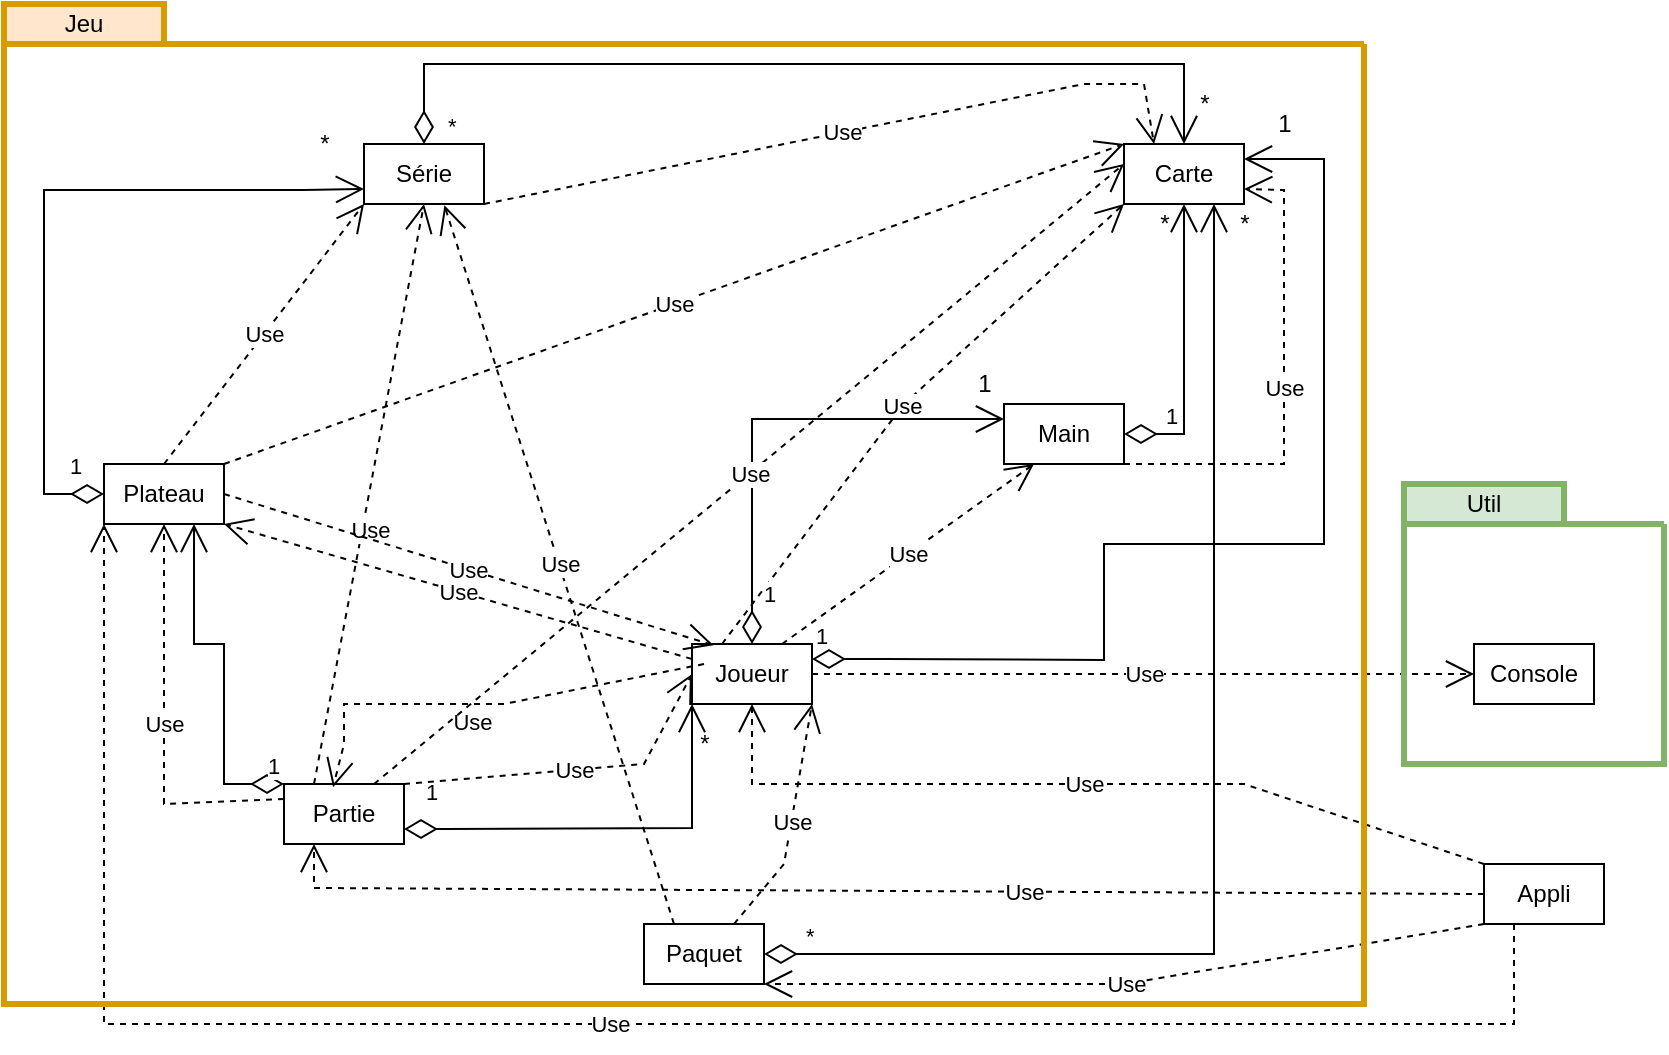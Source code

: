 <mxfile version="17.1.0" type="github">
  <diagram id="C5RBs43oDa-KdzZeNtuy" name="Page-1">
    <mxGraphModel dx="1185" dy="638" grid="1" gridSize="10" guides="1" tooltips="1" connect="1" arrows="1" fold="1" page="1" pageScale="1" pageWidth="827" pageHeight="1169" math="0" shadow="0">
      <root>
        <mxCell id="WIyWlLk6GJQsqaUBKTNV-0" />
        <mxCell id="WIyWlLk6GJQsqaUBKTNV-1" parent="WIyWlLk6GJQsqaUBKTNV-0" />
        <mxCell id="-F7onKCHbFlTFxF6Y8K6-0" value="Série" style="rounded=0;whiteSpace=wrap;html=1;" vertex="1" parent="WIyWlLk6GJQsqaUBKTNV-1">
          <mxGeometry x="220" y="140" width="60" height="30" as="geometry" />
        </mxCell>
        <mxCell id="-F7onKCHbFlTFxF6Y8K6-1" value="Plateau" style="rounded=0;whiteSpace=wrap;html=1;" vertex="1" parent="WIyWlLk6GJQsqaUBKTNV-1">
          <mxGeometry x="90" y="300" width="60" height="30" as="geometry" />
        </mxCell>
        <mxCell id="-F7onKCHbFlTFxF6Y8K6-2" value="&lt;span style=&quot;font-weight: normal&quot;&gt;Carte&lt;/span&gt;" style="rounded=0;whiteSpace=wrap;html=1;fontStyle=1" vertex="1" parent="WIyWlLk6GJQsqaUBKTNV-1">
          <mxGeometry x="600" y="140" width="60" height="30" as="geometry" />
        </mxCell>
        <mxCell id="-F7onKCHbFlTFxF6Y8K6-3" value="Main" style="rounded=0;whiteSpace=wrap;html=1;" vertex="1" parent="WIyWlLk6GJQsqaUBKTNV-1">
          <mxGeometry x="540" y="270" width="60" height="30" as="geometry" />
        </mxCell>
        <mxCell id="-F7onKCHbFlTFxF6Y8K6-5" value="Joueur" style="rounded=0;whiteSpace=wrap;html=1;" vertex="1" parent="WIyWlLk6GJQsqaUBKTNV-1">
          <mxGeometry x="384" y="390" width="60" height="30" as="geometry" />
        </mxCell>
        <mxCell id="-F7onKCHbFlTFxF6Y8K6-6" value="Appli" style="rounded=0;whiteSpace=wrap;html=1;" vertex="1" parent="WIyWlLk6GJQsqaUBKTNV-1">
          <mxGeometry x="780" y="500" width="60" height="30" as="geometry" />
        </mxCell>
        <mxCell id="-F7onKCHbFlTFxF6Y8K6-8" value="Use" style="endArrow=open;endSize=12;dashed=1;html=1;rounded=0;exitX=0;exitY=1;exitDx=0;exitDy=0;entryX=1;entryY=1;entryDx=0;entryDy=0;" edge="1" parent="WIyWlLk6GJQsqaUBKTNV-1" source="-F7onKCHbFlTFxF6Y8K6-6" target="-F7onKCHbFlTFxF6Y8K6-9">
          <mxGeometry width="160" relative="1" as="geometry">
            <mxPoint x="240" y="635" as="sourcePoint" />
            <mxPoint x="390" y="629.66" as="targetPoint" />
            <Array as="points">
              <mxPoint x="600" y="560" />
            </Array>
          </mxGeometry>
        </mxCell>
        <mxCell id="-F7onKCHbFlTFxF6Y8K6-9" value="Paquet" style="rounded=0;whiteSpace=wrap;html=1;" vertex="1" parent="WIyWlLk6GJQsqaUBKTNV-1">
          <mxGeometry x="360" y="530" width="60" height="30" as="geometry" />
        </mxCell>
        <mxCell id="-F7onKCHbFlTFxF6Y8K6-12" value="Use" style="endArrow=open;endSize=12;dashed=1;html=1;rounded=0;exitX=0;exitY=0;exitDx=0;exitDy=0;entryX=0.5;entryY=1;entryDx=0;entryDy=0;" edge="1" parent="WIyWlLk6GJQsqaUBKTNV-1" source="-F7onKCHbFlTFxF6Y8K6-6" target="-F7onKCHbFlTFxF6Y8K6-5">
          <mxGeometry width="160" relative="1" as="geometry">
            <mxPoint x="354" y="440" as="sourcePoint" />
            <mxPoint x="284" y="380" as="targetPoint" />
            <Array as="points">
              <mxPoint x="660" y="460" />
              <mxPoint x="414" y="460" />
            </Array>
          </mxGeometry>
        </mxCell>
        <mxCell id="-F7onKCHbFlTFxF6Y8K6-14" value="Use" style="endArrow=open;endSize=12;dashed=1;html=1;rounded=0;exitX=0.25;exitY=1;exitDx=0;exitDy=0;" edge="1" parent="WIyWlLk6GJQsqaUBKTNV-1" source="-F7onKCHbFlTFxF6Y8K6-6">
          <mxGeometry width="160" relative="1" as="geometry">
            <mxPoint x="474" y="470" as="sourcePoint" />
            <mxPoint x="90" y="330" as="targetPoint" />
            <Array as="points">
              <mxPoint x="795" y="580" />
              <mxPoint x="510" y="580" />
              <mxPoint x="90" y="580" />
            </Array>
          </mxGeometry>
        </mxCell>
        <mxCell id="-F7onKCHbFlTFxF6Y8K6-17" value="Use" style="endArrow=open;endSize=12;dashed=1;html=1;rounded=0;exitX=1;exitY=0.5;exitDx=0;exitDy=0;entryX=0;entryY=0.5;entryDx=0;entryDy=0;" edge="1" parent="WIyWlLk6GJQsqaUBKTNV-1" source="-F7onKCHbFlTFxF6Y8K6-5" target="-F7onKCHbFlTFxF6Y8K6-4">
          <mxGeometry width="160" relative="1" as="geometry">
            <mxPoint x="384" y="330" as="sourcePoint" />
            <mxPoint x="544" y="330" as="targetPoint" />
          </mxGeometry>
        </mxCell>
        <mxCell id="-F7onKCHbFlTFxF6Y8K6-19" value="&lt;span style=&quot;font-weight: normal&quot;&gt;Partie&lt;/span&gt;" style="rounded=0;whiteSpace=wrap;html=1;fontStyle=1" vertex="1" parent="WIyWlLk6GJQsqaUBKTNV-1">
          <mxGeometry x="180" y="460" width="60" height="30" as="geometry" />
        </mxCell>
        <mxCell id="-F7onKCHbFlTFxF6Y8K6-21" value="Use" style="endArrow=open;endSize=12;dashed=1;html=1;rounded=0;entryX=0.25;entryY=1;entryDx=0;entryDy=0;exitX=0;exitY=0.5;exitDx=0;exitDy=0;" edge="1" parent="WIyWlLk6GJQsqaUBKTNV-1" source="-F7onKCHbFlTFxF6Y8K6-6" target="-F7onKCHbFlTFxF6Y8K6-19">
          <mxGeometry x="-0.242" width="160" relative="1" as="geometry">
            <mxPoint x="130" y="610" as="sourcePoint" />
            <mxPoint x="430" y="460" as="targetPoint" />
            <Array as="points">
              <mxPoint x="195" y="512" />
            </Array>
            <mxPoint as="offset" />
          </mxGeometry>
        </mxCell>
        <mxCell id="-F7onKCHbFlTFxF6Y8K6-28" value="1" style="endArrow=open;html=1;endSize=12;startArrow=diamondThin;startSize=14;startFill=0;edgeStyle=orthogonalEdgeStyle;align=left;verticalAlign=bottom;rounded=0;exitX=0;exitY=0;exitDx=0;exitDy=0;entryX=0.75;entryY=1;entryDx=0;entryDy=0;" edge="1" parent="WIyWlLk6GJQsqaUBKTNV-1" source="-F7onKCHbFlTFxF6Y8K6-19" target="-F7onKCHbFlTFxF6Y8K6-1">
          <mxGeometry x="-0.886" relative="1" as="geometry">
            <mxPoint x="350" y="350" as="sourcePoint" />
            <mxPoint x="510" y="350" as="targetPoint" />
            <Array as="points">
              <mxPoint x="150" y="460" />
              <mxPoint x="150" y="390" />
              <mxPoint x="135" y="390" />
            </Array>
            <mxPoint as="offset" />
          </mxGeometry>
        </mxCell>
        <mxCell id="-F7onKCHbFlTFxF6Y8K6-30" value="Use" style="endArrow=open;endSize=12;dashed=1;html=1;rounded=0;entryX=0.67;entryY=1.021;entryDx=0;entryDy=0;entryPerimeter=0;exitX=0.25;exitY=0;exitDx=0;exitDy=0;" edge="1" parent="WIyWlLk6GJQsqaUBKTNV-1" source="-F7onKCHbFlTFxF6Y8K6-9" target="-F7onKCHbFlTFxF6Y8K6-0">
          <mxGeometry width="160" relative="1" as="geometry">
            <mxPoint x="700" y="410" as="sourcePoint" />
            <mxPoint x="510" y="350" as="targetPoint" />
          </mxGeometry>
        </mxCell>
        <mxCell id="-F7onKCHbFlTFxF6Y8K6-31" value="Use" style="endArrow=open;endSize=12;dashed=1;html=1;rounded=0;exitX=0.75;exitY=0;exitDx=0;exitDy=0;entryX=1;entryY=1;entryDx=0;entryDy=0;" edge="1" parent="WIyWlLk6GJQsqaUBKTNV-1" source="-F7onKCHbFlTFxF6Y8K6-9" target="-F7onKCHbFlTFxF6Y8K6-5">
          <mxGeometry width="160" relative="1" as="geometry">
            <mxPoint x="350" y="350" as="sourcePoint" />
            <mxPoint x="460" y="420" as="targetPoint" />
            <Array as="points">
              <mxPoint x="430" y="500" />
            </Array>
          </mxGeometry>
        </mxCell>
        <mxCell id="-F7onKCHbFlTFxF6Y8K6-32" value="*" style="endArrow=open;html=1;endSize=12;startArrow=diamondThin;startSize=14;startFill=0;edgeStyle=orthogonalEdgeStyle;align=left;verticalAlign=bottom;rounded=0;exitX=1;exitY=0.5;exitDx=0;exitDy=0;entryX=0.75;entryY=1;entryDx=0;entryDy=0;" edge="1" parent="WIyWlLk6GJQsqaUBKTNV-1" source="-F7onKCHbFlTFxF6Y8K6-9" target="-F7onKCHbFlTFxF6Y8K6-2">
          <mxGeometry x="-0.936" relative="1" as="geometry">
            <mxPoint x="350" y="350" as="sourcePoint" />
            <mxPoint x="650" y="190" as="targetPoint" />
            <Array as="points">
              <mxPoint x="645" y="545" />
            </Array>
            <mxPoint as="offset" />
          </mxGeometry>
        </mxCell>
        <mxCell id="-F7onKCHbFlTFxF6Y8K6-34" value="Use" style="endArrow=open;endSize=12;dashed=1;html=1;rounded=0;exitX=0;exitY=0.25;exitDx=0;exitDy=0;entryX=1;entryY=1;entryDx=0;entryDy=0;" edge="1" parent="WIyWlLk6GJQsqaUBKTNV-1" source="-F7onKCHbFlTFxF6Y8K6-5" target="-F7onKCHbFlTFxF6Y8K6-1">
          <mxGeometry width="160" relative="1" as="geometry">
            <mxPoint x="276" y="410" as="sourcePoint" />
            <mxPoint x="436" y="410" as="targetPoint" />
          </mxGeometry>
        </mxCell>
        <mxCell id="-F7onKCHbFlTFxF6Y8K6-35" value="Use" style="endArrow=open;endSize=12;dashed=1;html=1;rounded=0;entryX=0;entryY=1;entryDx=0;entryDy=0;exitX=0.25;exitY=0;exitDx=0;exitDy=0;" edge="1" parent="WIyWlLk6GJQsqaUBKTNV-1" source="-F7onKCHbFlTFxF6Y8K6-5" target="-F7onKCHbFlTFxF6Y8K6-2">
          <mxGeometry width="160" relative="1" as="geometry">
            <mxPoint x="350" y="420" as="sourcePoint" />
            <mxPoint x="510" y="420" as="targetPoint" />
            <Array as="points">
              <mxPoint x="490" y="270" />
            </Array>
          </mxGeometry>
        </mxCell>
        <mxCell id="-F7onKCHbFlTFxF6Y8K6-36" value="Use" style="endArrow=open;endSize=12;dashed=1;html=1;rounded=0;entryX=0.409;entryY=0.055;entryDx=0;entryDy=0;entryPerimeter=0;" edge="1" parent="WIyWlLk6GJQsqaUBKTNV-1" target="-F7onKCHbFlTFxF6Y8K6-19">
          <mxGeometry x="0.048" y="9" width="160" relative="1" as="geometry">
            <mxPoint x="390" y="400" as="sourcePoint" />
            <mxPoint x="250" y="460" as="targetPoint" />
            <Array as="points">
              <mxPoint x="290" y="420" />
              <mxPoint x="210" y="420" />
              <mxPoint x="210" y="440" />
            </Array>
            <mxPoint as="offset" />
          </mxGeometry>
        </mxCell>
        <mxCell id="-F7onKCHbFlTFxF6Y8K6-38" value="1" style="endArrow=open;html=1;endSize=12;startArrow=diamondThin;startSize=14;startFill=0;edgeStyle=orthogonalEdgeStyle;align=left;verticalAlign=bottom;rounded=0;exitX=1;exitY=0.75;exitDx=0;exitDy=0;entryX=0;entryY=1;entryDx=0;entryDy=0;" edge="1" parent="WIyWlLk6GJQsqaUBKTNV-1" source="-F7onKCHbFlTFxF6Y8K6-19" target="-F7onKCHbFlTFxF6Y8K6-5">
          <mxGeometry x="-0.912" y="10" relative="1" as="geometry">
            <mxPoint x="350" y="420" as="sourcePoint" />
            <mxPoint x="420" y="410" as="targetPoint" />
            <Array as="points">
              <mxPoint x="260" y="482" />
              <mxPoint x="430" y="482" />
            </Array>
            <mxPoint as="offset" />
          </mxGeometry>
        </mxCell>
        <mxCell id="-F7onKCHbFlTFxF6Y8K6-39" value="Use" style="endArrow=open;endSize=12;dashed=1;html=1;rounded=0;exitX=0.75;exitY=0;exitDx=0;exitDy=0;entryX=0.25;entryY=1;entryDx=0;entryDy=0;" edge="1" parent="WIyWlLk6GJQsqaUBKTNV-1" source="-F7onKCHbFlTFxF6Y8K6-5" target="-F7onKCHbFlTFxF6Y8K6-3">
          <mxGeometry width="160" relative="1" as="geometry">
            <mxPoint x="350" y="420" as="sourcePoint" />
            <mxPoint x="510" y="420" as="targetPoint" />
          </mxGeometry>
        </mxCell>
        <mxCell id="-F7onKCHbFlTFxF6Y8K6-40" value="1" style="endArrow=open;html=1;endSize=12;startArrow=diamondThin;startSize=14;startFill=0;edgeStyle=orthogonalEdgeStyle;align=left;verticalAlign=bottom;rounded=0;exitX=0.5;exitY=0;exitDx=0;exitDy=0;entryX=0;entryY=0.25;entryDx=0;entryDy=0;" edge="1" parent="WIyWlLk6GJQsqaUBKTNV-1" source="-F7onKCHbFlTFxF6Y8K6-5" target="-F7onKCHbFlTFxF6Y8K6-3">
          <mxGeometry x="-0.867" y="-4" relative="1" as="geometry">
            <mxPoint x="350" y="420" as="sourcePoint" />
            <mxPoint x="510" y="420" as="targetPoint" />
            <mxPoint as="offset" />
          </mxGeometry>
        </mxCell>
        <mxCell id="-F7onKCHbFlTFxF6Y8K6-42" value="Use" style="endArrow=open;endSize=12;dashed=1;html=1;rounded=0;exitX=1;exitY=1;exitDx=0;exitDy=0;entryX=1;entryY=0.75;entryDx=0;entryDy=0;" edge="1" parent="WIyWlLk6GJQsqaUBKTNV-1" source="-F7onKCHbFlTFxF6Y8K6-3" target="-F7onKCHbFlTFxF6Y8K6-2">
          <mxGeometry width="160" relative="1" as="geometry">
            <mxPoint x="350" y="420" as="sourcePoint" />
            <mxPoint x="510" y="420" as="targetPoint" />
            <Array as="points">
              <mxPoint x="680" y="300" />
              <mxPoint x="680" y="285" />
              <mxPoint x="680" y="163" />
            </Array>
          </mxGeometry>
        </mxCell>
        <mxCell id="-F7onKCHbFlTFxF6Y8K6-43" value="1" style="endArrow=open;html=1;endSize=12;startArrow=diamondThin;startSize=14;startFill=0;edgeStyle=orthogonalEdgeStyle;align=left;verticalAlign=bottom;rounded=0;exitX=1;exitY=0.5;exitDx=0;exitDy=0;entryX=0.5;entryY=1;entryDx=0;entryDy=0;" edge="1" parent="WIyWlLk6GJQsqaUBKTNV-1" source="-F7onKCHbFlTFxF6Y8K6-3" target="-F7onKCHbFlTFxF6Y8K6-2">
          <mxGeometry x="-0.742" relative="1" as="geometry">
            <mxPoint x="450" y="184.66" as="sourcePoint" />
            <mxPoint x="640" y="150" as="targetPoint" />
            <Array as="points">
              <mxPoint x="630" y="285" />
            </Array>
            <mxPoint as="offset" />
          </mxGeometry>
        </mxCell>
        <mxCell id="-F7onKCHbFlTFxF6Y8K6-44" value="Use" style="endArrow=open;endSize=12;dashed=1;html=1;rounded=0;exitX=1;exitY=1;exitDx=0;exitDy=0;entryX=0.25;entryY=0;entryDx=0;entryDy=0;" edge="1" parent="WIyWlLk6GJQsqaUBKTNV-1" source="-F7onKCHbFlTFxF6Y8K6-0" target="-F7onKCHbFlTFxF6Y8K6-2">
          <mxGeometry width="160" relative="1" as="geometry">
            <mxPoint x="350" y="420" as="sourcePoint" />
            <mxPoint x="620" y="110" as="targetPoint" />
            <Array as="points">
              <mxPoint x="580" y="110" />
              <mxPoint x="610" y="110" />
            </Array>
          </mxGeometry>
        </mxCell>
        <mxCell id="-F7onKCHbFlTFxF6Y8K6-45" value="*" style="endArrow=open;html=1;endSize=12;startArrow=diamondThin;startSize=14;startFill=0;edgeStyle=orthogonalEdgeStyle;align=left;verticalAlign=bottom;rounded=0;exitX=0.5;exitY=0;exitDx=0;exitDy=0;entryX=0.5;entryY=0;entryDx=0;entryDy=0;" edge="1" parent="WIyWlLk6GJQsqaUBKTNV-1" source="-F7onKCHbFlTFxF6Y8K6-0" target="-F7onKCHbFlTFxF6Y8K6-2">
          <mxGeometry x="-1" y="-10" relative="1" as="geometry">
            <mxPoint x="350" y="420" as="sourcePoint" />
            <mxPoint x="510" y="420" as="targetPoint" />
            <Array as="points">
              <mxPoint x="250" y="100" />
              <mxPoint x="630" y="100" />
            </Array>
            <mxPoint as="offset" />
          </mxGeometry>
        </mxCell>
        <mxCell id="-F7onKCHbFlTFxF6Y8K6-47" value="1" style="endArrow=open;html=1;endSize=12;startArrow=diamondThin;startSize=14;startFill=0;edgeStyle=orthogonalEdgeStyle;align=left;verticalAlign=bottom;rounded=0;exitX=0;exitY=0.5;exitDx=0;exitDy=0;entryX=0;entryY=0.75;entryDx=0;entryDy=0;" edge="1" parent="WIyWlLk6GJQsqaUBKTNV-1" source="-F7onKCHbFlTFxF6Y8K6-1" target="-F7onKCHbFlTFxF6Y8K6-0">
          <mxGeometry x="-0.885" y="-5" relative="1" as="geometry">
            <mxPoint x="350" y="350" as="sourcePoint" />
            <mxPoint x="190" y="160" as="targetPoint" />
            <Array as="points">
              <mxPoint x="60" y="315" />
              <mxPoint x="60" y="163" />
              <mxPoint x="190" y="163" />
            </Array>
            <mxPoint as="offset" />
          </mxGeometry>
        </mxCell>
        <mxCell id="-F7onKCHbFlTFxF6Y8K6-48" value="Use" style="endArrow=open;endSize=12;dashed=1;html=1;rounded=0;exitX=1;exitY=0;exitDx=0;exitDy=0;entryX=0;entryY=0;entryDx=0;entryDy=0;" edge="1" parent="WIyWlLk6GJQsqaUBKTNV-1" source="-F7onKCHbFlTFxF6Y8K6-1" target="-F7onKCHbFlTFxF6Y8K6-2">
          <mxGeometry width="160" relative="1" as="geometry">
            <mxPoint x="350" y="350" as="sourcePoint" />
            <mxPoint x="510" y="350" as="targetPoint" />
          </mxGeometry>
        </mxCell>
        <mxCell id="-F7onKCHbFlTFxF6Y8K6-49" value="Use" style="endArrow=open;endSize=12;dashed=1;html=1;rounded=0;exitX=0.25;exitY=0;exitDx=0;exitDy=0;entryX=0.5;entryY=1;entryDx=0;entryDy=0;" edge="1" parent="WIyWlLk6GJQsqaUBKTNV-1" source="-F7onKCHbFlTFxF6Y8K6-19" target="-F7onKCHbFlTFxF6Y8K6-0">
          <mxGeometry x="-0.118" y="-4" width="160" relative="1" as="geometry">
            <mxPoint x="350" y="350" as="sourcePoint" />
            <mxPoint x="510" y="350" as="targetPoint" />
            <mxPoint as="offset" />
          </mxGeometry>
        </mxCell>
        <mxCell id="-F7onKCHbFlTFxF6Y8K6-52" value="Use" style="endArrow=open;endSize=12;dashed=1;html=1;rounded=0;exitX=1;exitY=0;exitDx=0;exitDy=0;entryX=0;entryY=0.5;entryDx=0;entryDy=0;" edge="1" parent="WIyWlLk6GJQsqaUBKTNV-1" source="-F7onKCHbFlTFxF6Y8K6-19" target="-F7onKCHbFlTFxF6Y8K6-5">
          <mxGeometry width="160" relative="1" as="geometry">
            <mxPoint x="350" y="420" as="sourcePoint" />
            <mxPoint x="510" y="420" as="targetPoint" />
            <Array as="points">
              <mxPoint x="360" y="450" />
            </Array>
          </mxGeometry>
        </mxCell>
        <mxCell id="-F7onKCHbFlTFxF6Y8K6-53" value="1" style="endArrow=open;html=1;endSize=12;startArrow=diamondThin;startSize=14;startFill=0;edgeStyle=orthogonalEdgeStyle;align=left;verticalAlign=bottom;rounded=0;exitX=1;exitY=0.25;exitDx=0;exitDy=0;entryX=1;entryY=0.25;entryDx=0;entryDy=0;" edge="1" parent="WIyWlLk6GJQsqaUBKTNV-1" source="-F7onKCHbFlTFxF6Y8K6-5" target="-F7onKCHbFlTFxF6Y8K6-2">
          <mxGeometry x="-1" y="3" relative="1" as="geometry">
            <mxPoint x="350" y="350" as="sourcePoint" />
            <mxPoint x="680" y="160" as="targetPoint" />
            <Array as="points">
              <mxPoint x="480" y="398" />
              <mxPoint x="590" y="398" />
              <mxPoint x="590" y="340" />
              <mxPoint x="700" y="340" />
              <mxPoint x="700" y="148" />
            </Array>
          </mxGeometry>
        </mxCell>
        <mxCell id="-F7onKCHbFlTFxF6Y8K6-56" value="Use" style="endArrow=open;endSize=12;dashed=1;html=1;rounded=0;exitX=1;exitY=0.5;exitDx=0;exitDy=0;entryX=0.179;entryY=0.021;entryDx=0;entryDy=0;entryPerimeter=0;" edge="1" parent="WIyWlLk6GJQsqaUBKTNV-1" source="-F7onKCHbFlTFxF6Y8K6-1" target="-F7onKCHbFlTFxF6Y8K6-5">
          <mxGeometry width="160" relative="1" as="geometry">
            <mxPoint x="350" y="420" as="sourcePoint" />
            <mxPoint x="440" y="350" as="targetPoint" />
          </mxGeometry>
        </mxCell>
        <mxCell id="-F7onKCHbFlTFxF6Y8K6-58" value="Use" style="endArrow=open;endSize=12;dashed=1;html=1;rounded=0;exitX=0;exitY=0.25;exitDx=0;exitDy=0;entryX=0.5;entryY=1;entryDx=0;entryDy=0;" edge="1" parent="WIyWlLk6GJQsqaUBKTNV-1" source="-F7onKCHbFlTFxF6Y8K6-19" target="-F7onKCHbFlTFxF6Y8K6-1">
          <mxGeometry width="160" relative="1" as="geometry">
            <mxPoint x="350" y="480" as="sourcePoint" />
            <mxPoint x="510" y="480" as="targetPoint" />
            <Array as="points">
              <mxPoint x="120" y="470" />
            </Array>
          </mxGeometry>
        </mxCell>
        <mxCell id="-F7onKCHbFlTFxF6Y8K6-59" value="Use" style="endArrow=open;endSize=12;dashed=1;html=1;rounded=0;exitX=0.75;exitY=0;exitDx=0;exitDy=0;entryX=0;entryY=0.333;entryDx=0;entryDy=0;entryPerimeter=0;" edge="1" parent="WIyWlLk6GJQsqaUBKTNV-1" source="-F7onKCHbFlTFxF6Y8K6-19" target="-F7onKCHbFlTFxF6Y8K6-2">
          <mxGeometry width="160" relative="1" as="geometry">
            <mxPoint x="350" y="420" as="sourcePoint" />
            <mxPoint x="600" y="140" as="targetPoint" />
          </mxGeometry>
        </mxCell>
        <mxCell id="-F7onKCHbFlTFxF6Y8K6-62" value="Use" style="endArrow=open;endSize=12;dashed=1;html=1;rounded=0;entryX=0;entryY=1;entryDx=0;entryDy=0;exitX=0.5;exitY=0;exitDx=0;exitDy=0;" edge="1" parent="WIyWlLk6GJQsqaUBKTNV-1" source="-F7onKCHbFlTFxF6Y8K6-1" target="-F7onKCHbFlTFxF6Y8K6-0">
          <mxGeometry width="160" relative="1" as="geometry">
            <mxPoint x="120" y="270" as="sourcePoint" />
            <mxPoint x="180" y="190" as="targetPoint" />
          </mxGeometry>
        </mxCell>
        <mxCell id="-F7onKCHbFlTFxF6Y8K6-64" value="" style="swimlane;startSize=0;strokeWidth=3;fillColor=#d5e8d4;strokeColor=#82b366;" vertex="1" parent="WIyWlLk6GJQsqaUBKTNV-1">
          <mxGeometry x="740" y="330" width="130" height="120" as="geometry" />
        </mxCell>
        <mxCell id="-F7onKCHbFlTFxF6Y8K6-4" value="Console" style="rounded=0;whiteSpace=wrap;html=1;" vertex="1" parent="-F7onKCHbFlTFxF6Y8K6-64">
          <mxGeometry x="35" y="60" width="60" height="30" as="geometry" />
        </mxCell>
        <mxCell id="-F7onKCHbFlTFxF6Y8K6-66" value="Util" style="rounded=0;whiteSpace=wrap;html=1;strokeWidth=3;fillColor=#d5e8d4;strokeColor=#82b366;" vertex="1" parent="WIyWlLk6GJQsqaUBKTNV-1">
          <mxGeometry x="740" y="310" width="80" height="20" as="geometry" />
        </mxCell>
        <mxCell id="-F7onKCHbFlTFxF6Y8K6-67" value="" style="swimlane;startSize=0;fillColor=#ffe6cc;strokeColor=#d79b00;shadow=0;glass=0;rounded=0;strokeWidth=3;" vertex="1" parent="WIyWlLk6GJQsqaUBKTNV-1">
          <mxGeometry x="40" y="90" width="680" height="480" as="geometry" />
        </mxCell>
        <mxCell id="-F7onKCHbFlTFxF6Y8K6-71" value="*" style="text;html=1;align=center;verticalAlign=middle;resizable=0;points=[];autosize=1;strokeColor=none;fillColor=none;" vertex="1" parent="-F7onKCHbFlTFxF6Y8K6-67">
          <mxGeometry x="610" y="80" width="20" height="20" as="geometry" />
        </mxCell>
        <mxCell id="-F7onKCHbFlTFxF6Y8K6-68" value="Jeu" style="rounded=0;whiteSpace=wrap;html=1;strokeWidth=3;fillColor=#ffe6cc;strokeColor=#d79b00;" vertex="1" parent="WIyWlLk6GJQsqaUBKTNV-1">
          <mxGeometry x="40" y="70" width="80" height="20" as="geometry" />
        </mxCell>
        <mxCell id="-F7onKCHbFlTFxF6Y8K6-69" value="*" style="text;html=1;align=center;verticalAlign=middle;resizable=0;points=[];autosize=1;strokeColor=none;fillColor=none;" vertex="1" parent="WIyWlLk6GJQsqaUBKTNV-1">
          <mxGeometry x="630" y="110" width="20" height="20" as="geometry" />
        </mxCell>
        <mxCell id="-F7onKCHbFlTFxF6Y8K6-70" value="*" style="text;html=1;align=center;verticalAlign=middle;resizable=0;points=[];autosize=1;strokeColor=none;fillColor=none;" vertex="1" parent="WIyWlLk6GJQsqaUBKTNV-1">
          <mxGeometry x="610" y="170" width="20" height="20" as="geometry" />
        </mxCell>
        <mxCell id="-F7onKCHbFlTFxF6Y8K6-72" value="1" style="text;html=1;align=center;verticalAlign=middle;resizable=0;points=[];autosize=1;strokeColor=none;fillColor=none;" vertex="1" parent="WIyWlLk6GJQsqaUBKTNV-1">
          <mxGeometry x="520" y="250" width="20" height="20" as="geometry" />
        </mxCell>
        <mxCell id="-F7onKCHbFlTFxF6Y8K6-73" value="*" style="text;html=1;align=center;verticalAlign=middle;resizable=0;points=[];autosize=1;strokeColor=none;fillColor=none;" vertex="1" parent="WIyWlLk6GJQsqaUBKTNV-1">
          <mxGeometry x="380" y="430" width="20" height="20" as="geometry" />
        </mxCell>
        <mxCell id="-F7onKCHbFlTFxF6Y8K6-74" value="1" style="text;html=1;align=center;verticalAlign=middle;resizable=0;points=[];autosize=1;strokeColor=none;fillColor=none;" vertex="1" parent="WIyWlLk6GJQsqaUBKTNV-1">
          <mxGeometry x="670" y="120" width="20" height="20" as="geometry" />
        </mxCell>
        <mxCell id="-F7onKCHbFlTFxF6Y8K6-75" value="*" style="text;html=1;align=center;verticalAlign=middle;resizable=0;points=[];autosize=1;strokeColor=none;fillColor=none;" vertex="1" parent="WIyWlLk6GJQsqaUBKTNV-1">
          <mxGeometry x="190" y="130" width="20" height="20" as="geometry" />
        </mxCell>
      </root>
    </mxGraphModel>
  </diagram>
</mxfile>
